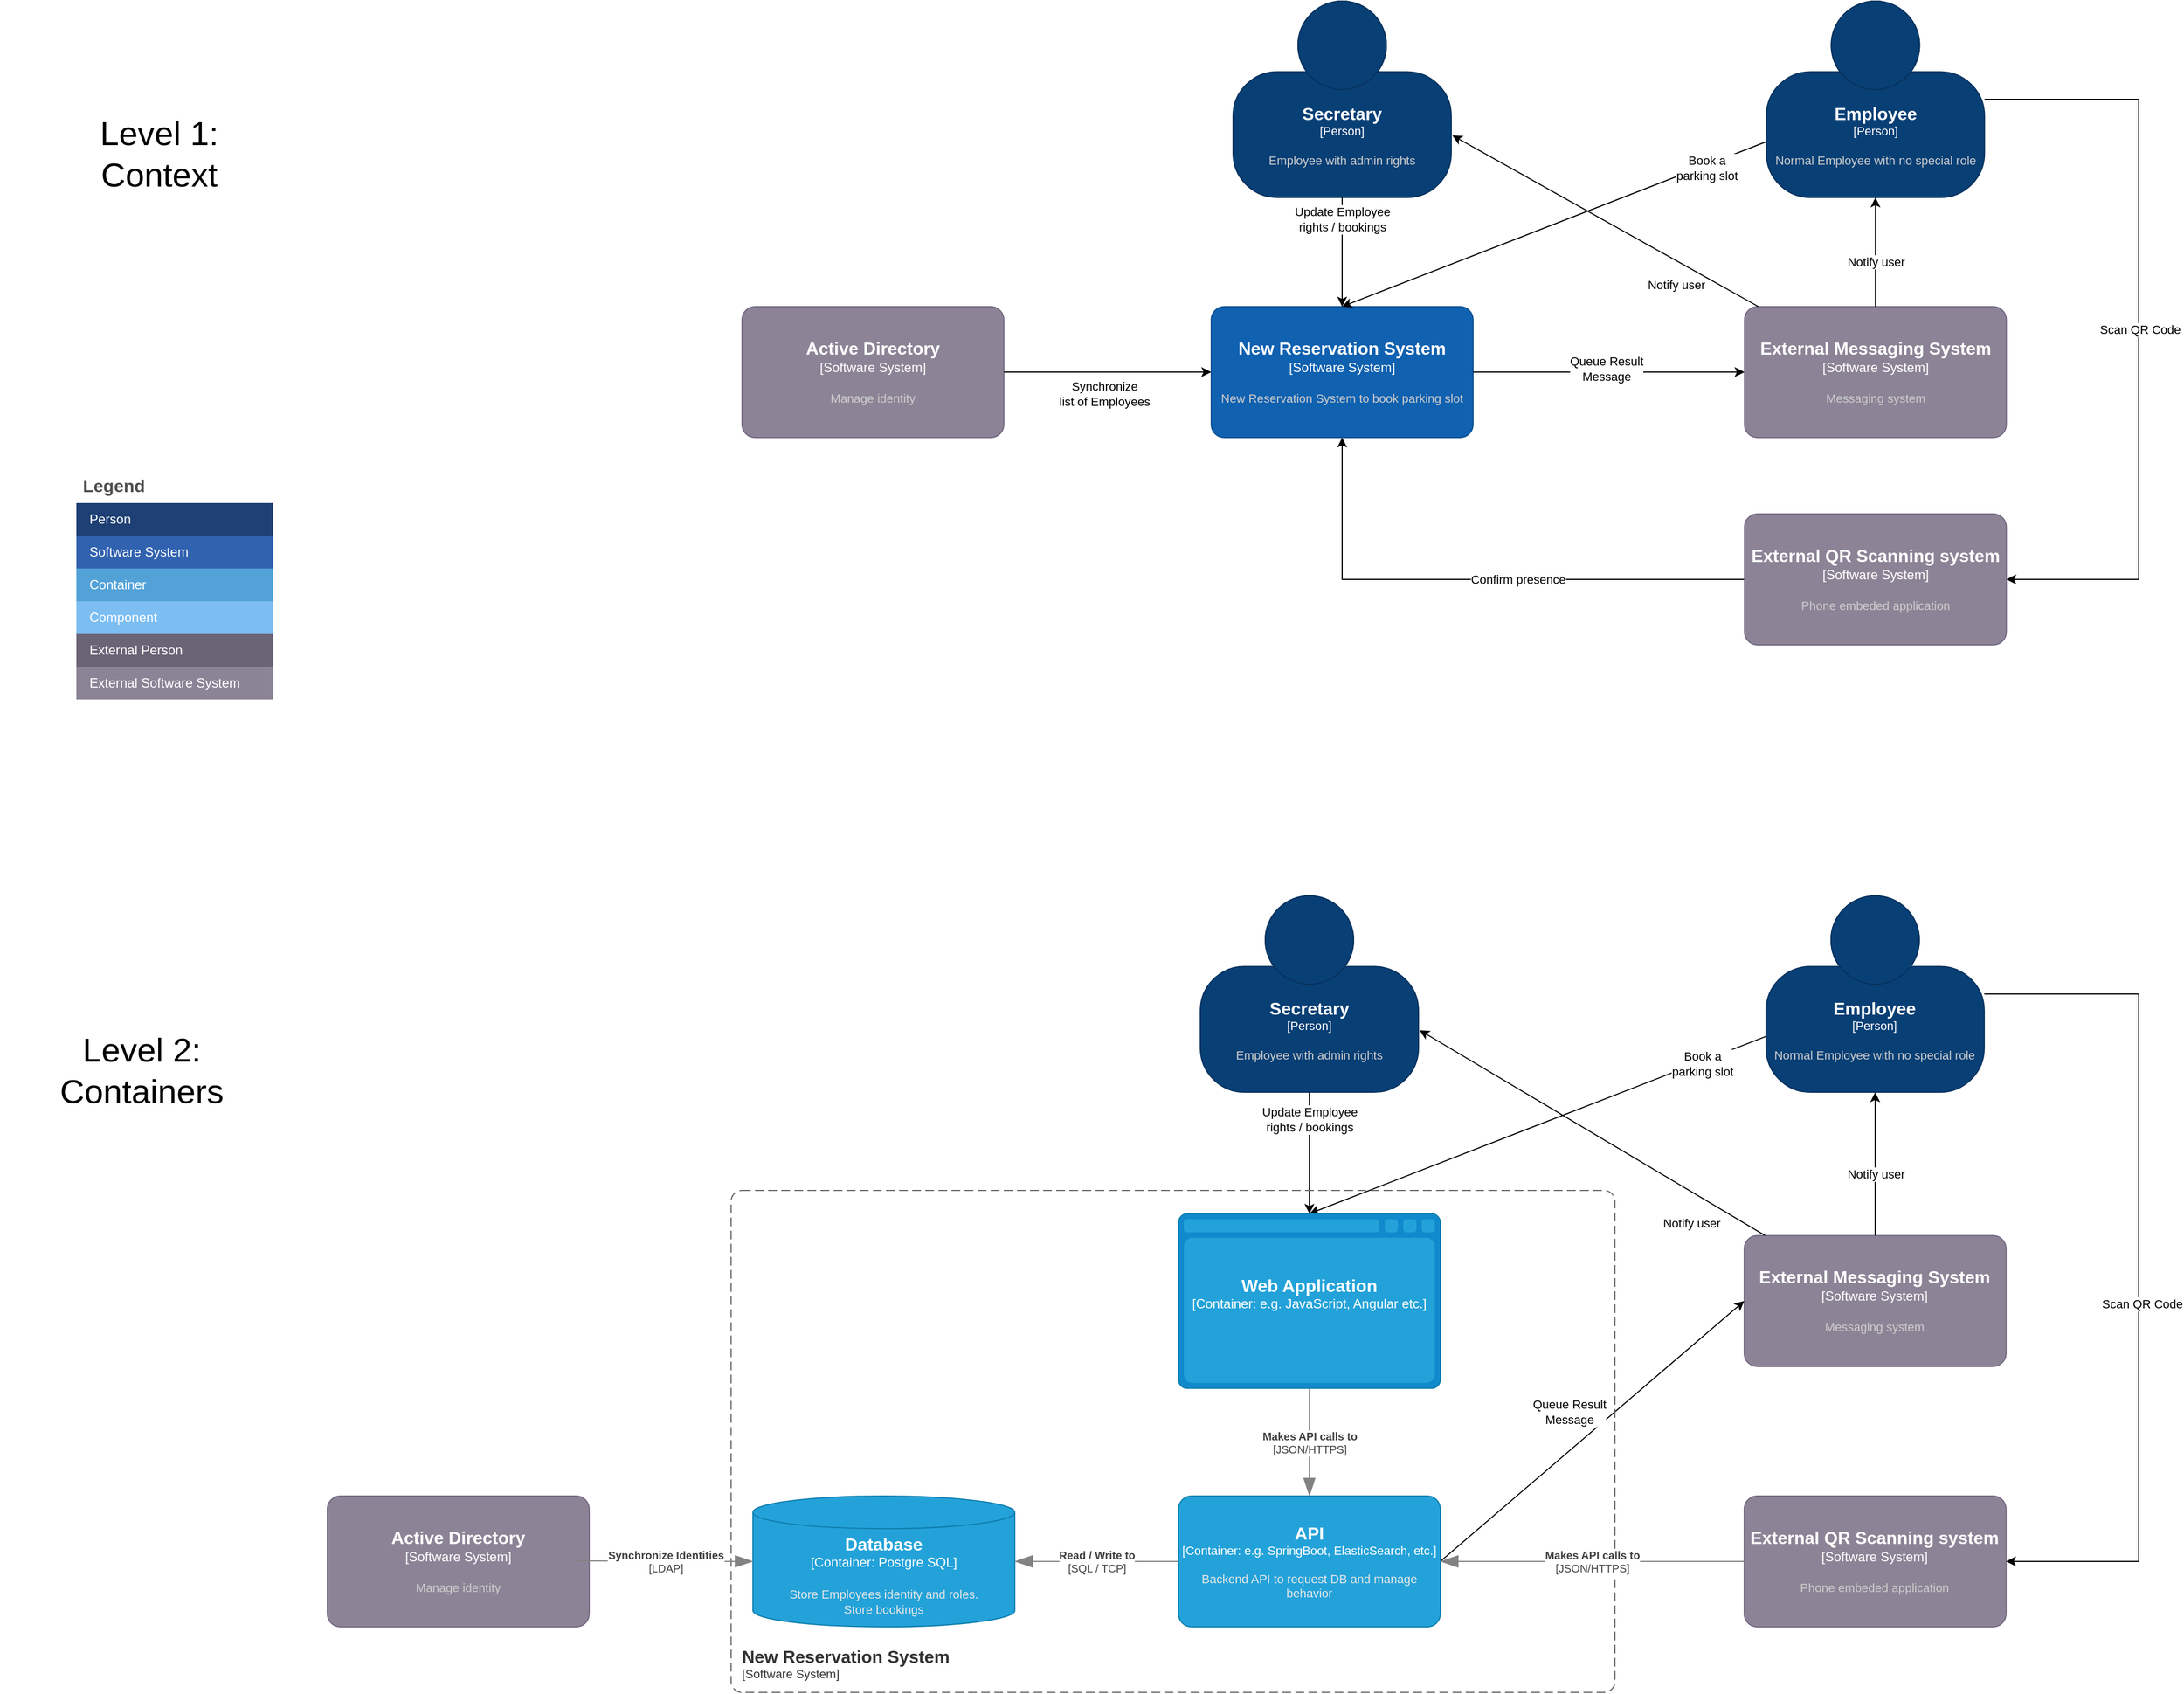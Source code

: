 <mxfile version="26.1.1">
  <diagram name="Page-1" id="KnRkc4sSl3GfU-4HJ-6k">
    <mxGraphModel dx="4780" dy="2860" grid="1" gridSize="10" guides="1" tooltips="1" connect="1" arrows="1" fold="1" page="0" pageScale="1" pageWidth="827" pageHeight="1169" math="0" shadow="0">
      <root>
        <mxCell id="0" />
        <mxCell id="1" parent="0" />
        <object placeholders="1" c4Name="Secretary" c4Type="Person" c4Description="Employee with admin rights" label="&lt;font style=&quot;font-size: 16px&quot;&gt;&lt;b&gt;%c4Name%&lt;/b&gt;&lt;/font&gt;&lt;div&gt;[%c4Type%]&lt;/div&gt;&lt;br&gt;&lt;div&gt;&lt;font style=&quot;font-size: 11px&quot;&gt;&lt;font color=&quot;#cccccc&quot;&gt;%c4Description%&lt;/font&gt;&lt;/div&gt;" id="hdHooQVBk3OHro_YKJjb-10">
          <mxCell style="html=1;fontSize=11;dashed=0;whiteSpace=wrap;fillColor=#083F75;strokeColor=#06315C;fontColor=#ffffff;shape=mxgraph.c4.person2;align=center;metaEdit=1;points=[[0.5,0,0],[1,0.5,0],[1,0.75,0],[0.75,1,0],[0.5,1,0],[0.25,1,0],[0,0.75,0],[0,0.5,0]];resizable=0;" vertex="1" parent="1">
            <mxGeometry x="1290" y="-140" width="200" height="180" as="geometry" />
          </mxCell>
        </object>
        <object placeholders="1" c4Name="New Reservation System" c4Type="Software System" c4Description="New Reservation System to book parking slot" label="&lt;font style=&quot;font-size: 16px&quot;&gt;&lt;b&gt;%c4Name%&lt;/b&gt;&lt;/font&gt;&lt;div&gt;[%c4Type%]&lt;/div&gt;&lt;br&gt;&lt;div&gt;&lt;font style=&quot;font-size: 11px&quot;&gt;&lt;font color=&quot;#cccccc&quot;&gt;%c4Description%&lt;/font&gt;&lt;/div&gt;" id="hdHooQVBk3OHro_YKJjb-11">
          <mxCell style="rounded=1;whiteSpace=wrap;html=1;labelBackgroundColor=none;fillColor=#1061B0;fontColor=#ffffff;align=center;arcSize=10;strokeColor=#0D5091;metaEdit=1;resizable=0;points=[[0.25,0,0],[0.5,0,0],[0.75,0,0],[1,0.25,0],[1,0.5,0],[1,0.75,0],[0.75,1,0],[0.5,1,0],[0.25,1,0],[0,0.75,0],[0,0.5,0],[0,0.25,0]];" vertex="1" parent="1">
            <mxGeometry x="1270" y="140" width="240" height="120" as="geometry" />
          </mxCell>
        </object>
        <object placeholders="1" c4Name="Active Directory" c4Type="Software System" c4Description="Manage identity" label="&lt;font style=&quot;font-size: 16px&quot;&gt;&lt;b&gt;%c4Name%&lt;/b&gt;&lt;/font&gt;&lt;div&gt;[%c4Type%]&lt;/div&gt;&lt;br&gt;&lt;div&gt;&lt;font style=&quot;font-size: 11px&quot;&gt;&lt;font color=&quot;#cccccc&quot;&gt;%c4Description%&lt;/font&gt;&lt;/div&gt;" id="hdHooQVBk3OHro_YKJjb-12">
          <mxCell style="rounded=1;whiteSpace=wrap;html=1;labelBackgroundColor=none;fillColor=#8C8496;fontColor=#ffffff;align=center;arcSize=10;strokeColor=#736782;metaEdit=1;resizable=0;points=[[0.25,0,0],[0.5,0,0],[0.75,0,0],[1,0.25,0],[1,0.5,0],[1,0.75,0],[0.75,1,0],[0.5,1,0],[0.25,1,0],[0,0.75,0],[0,0.5,0],[0,0.25,0]];" vertex="1" parent="1">
            <mxGeometry x="840" y="140" width="240" height="120" as="geometry" />
          </mxCell>
        </object>
        <mxCell id="hdHooQVBk3OHro_YKJjb-13" style="edgeStyle=orthogonalEdgeStyle;rounded=0;orthogonalLoop=1;jettySize=auto;html=1;entryX=0;entryY=0.5;entryDx=0;entryDy=0;entryPerimeter=0;" edge="1" parent="1" source="hdHooQVBk3OHro_YKJjb-12" target="hdHooQVBk3OHro_YKJjb-11">
          <mxGeometry relative="1" as="geometry" />
        </mxCell>
        <mxCell id="hdHooQVBk3OHro_YKJjb-20" value="Synchronize&lt;br&gt;list of Employees" style="edgeLabel;html=1;align=center;verticalAlign=middle;resizable=0;points=[];" vertex="1" connectable="0" parent="hdHooQVBk3OHro_YKJjb-13">
          <mxGeometry x="-0.033" y="-2" relative="1" as="geometry">
            <mxPoint y="18" as="offset" />
          </mxGeometry>
        </mxCell>
        <mxCell id="hdHooQVBk3OHro_YKJjb-14" style="edgeStyle=orthogonalEdgeStyle;rounded=0;orthogonalLoop=1;jettySize=auto;html=1;entryX=0.5;entryY=0;entryDx=0;entryDy=0;entryPerimeter=0;" edge="1" parent="1" source="hdHooQVBk3OHro_YKJjb-10" target="hdHooQVBk3OHro_YKJjb-11">
          <mxGeometry relative="1" as="geometry" />
        </mxCell>
        <mxCell id="hdHooQVBk3OHro_YKJjb-21" value="Update Employee &lt;br&gt;rights / bookings" style="edgeLabel;html=1;align=center;verticalAlign=middle;resizable=0;points=[];" vertex="1" connectable="0" parent="hdHooQVBk3OHro_YKJjb-14">
          <mxGeometry x="-0.08" y="-2" relative="1" as="geometry">
            <mxPoint x="2" y="-26" as="offset" />
          </mxGeometry>
        </mxCell>
        <object placeholders="1" c4Name="Employee" c4Type="Person" c4Description="Normal Employee with no special role" label="&lt;font style=&quot;font-size: 16px&quot;&gt;&lt;b&gt;%c4Name%&lt;/b&gt;&lt;/font&gt;&lt;div&gt;[%c4Type%]&lt;/div&gt;&lt;br&gt;&lt;div&gt;&lt;font style=&quot;font-size: 11px&quot;&gt;&lt;font color=&quot;#cccccc&quot;&gt;%c4Description%&lt;/font&gt;&lt;/div&gt;" id="hdHooQVBk3OHro_YKJjb-15">
          <mxCell style="html=1;fontSize=11;dashed=0;whiteSpace=wrap;fillColor=#083F75;strokeColor=#06315C;fontColor=#ffffff;shape=mxgraph.c4.person2;align=center;metaEdit=1;points=[[0.5,0,0],[1,0.5,0],[1,0.75,0],[0.75,1,0],[0.5,1,0],[0.25,1,0],[0,0.75,0],[0,0.5,0]];resizable=0;" vertex="1" parent="1">
            <mxGeometry x="1778.72" y="-140" width="200" height="180" as="geometry" />
          </mxCell>
        </object>
        <object placeholders="1" c4Name="External Messaging System" c4Type="Software System" c4Description="Messaging system" label="&lt;font style=&quot;font-size: 16px&quot;&gt;&lt;b&gt;%c4Name%&lt;/b&gt;&lt;/font&gt;&lt;div&gt;[%c4Type%]&lt;/div&gt;&lt;br&gt;&lt;div&gt;&lt;font style=&quot;font-size: 11px&quot;&gt;&lt;font color=&quot;#cccccc&quot;&gt;%c4Description%&lt;/font&gt;&lt;/div&gt;" id="hdHooQVBk3OHro_YKJjb-16">
          <mxCell style="rounded=1;whiteSpace=wrap;html=1;labelBackgroundColor=none;fillColor=#8C8496;fontColor=#ffffff;align=center;arcSize=10;strokeColor=#736782;metaEdit=1;resizable=0;points=[[0.25,0,0],[0.5,0,0],[0.75,0,0],[1,0.25,0],[1,0.5,0],[1,0.75,0],[0.75,1,0],[0.5,1,0],[0.25,1,0],[0,0.75,0],[0,0.5,0],[0,0.25,0]];" vertex="1" parent="1">
            <mxGeometry x="1758.72" y="140" width="240" height="120" as="geometry" />
          </mxCell>
        </object>
        <mxCell id="hdHooQVBk3OHro_YKJjb-17" style="edgeStyle=orthogonalEdgeStyle;rounded=0;orthogonalLoop=1;jettySize=auto;html=1;entryX=0;entryY=0.5;entryDx=0;entryDy=0;entryPerimeter=0;" edge="1" parent="1" source="hdHooQVBk3OHro_YKJjb-11" target="hdHooQVBk3OHro_YKJjb-16">
          <mxGeometry relative="1" as="geometry" />
        </mxCell>
        <mxCell id="hdHooQVBk3OHro_YKJjb-24" value="Queue Result&lt;br&gt;Message" style="edgeLabel;html=1;align=center;verticalAlign=middle;resizable=0;points=[];" vertex="1" connectable="0" parent="hdHooQVBk3OHro_YKJjb-17">
          <mxGeometry x="-0.024" y="3" relative="1" as="geometry">
            <mxPoint as="offset" />
          </mxGeometry>
        </mxCell>
        <mxCell id="hdHooQVBk3OHro_YKJjb-18" style="rounded=0;orthogonalLoop=1;jettySize=auto;html=1;entryX=1.005;entryY=0.684;entryDx=0;entryDy=0;entryPerimeter=0;" edge="1" parent="1" source="hdHooQVBk3OHro_YKJjb-16" target="hdHooQVBk3OHro_YKJjb-10">
          <mxGeometry relative="1" as="geometry" />
        </mxCell>
        <mxCell id="hdHooQVBk3OHro_YKJjb-22" value="Notify user" style="edgeLabel;html=1;align=center;verticalAlign=middle;resizable=0;points=[];" vertex="1" connectable="0" parent="hdHooQVBk3OHro_YKJjb-18">
          <mxGeometry x="-0.05" y="-1" relative="1" as="geometry">
            <mxPoint x="57" y="55" as="offset" />
          </mxGeometry>
        </mxCell>
        <mxCell id="hdHooQVBk3OHro_YKJjb-19" style="rounded=0;orthogonalLoop=1;jettySize=auto;html=1;entryX=0.5;entryY=1;entryDx=0;entryDy=0;entryPerimeter=0;" edge="1" parent="1" source="hdHooQVBk3OHro_YKJjb-16" target="hdHooQVBk3OHro_YKJjb-15">
          <mxGeometry relative="1" as="geometry" />
        </mxCell>
        <mxCell id="hdHooQVBk3OHro_YKJjb-23" value="Notify user" style="edgeLabel;html=1;align=center;verticalAlign=middle;resizable=0;points=[];" vertex="1" connectable="0" parent="hdHooQVBk3OHro_YKJjb-19">
          <mxGeometry x="-0.017" relative="1" as="geometry">
            <mxPoint y="8" as="offset" />
          </mxGeometry>
        </mxCell>
        <mxCell id="hdHooQVBk3OHro_YKJjb-25" style="rounded=0;orthogonalLoop=1;jettySize=auto;html=1;entryX=0.5;entryY=0;entryDx=0;entryDy=0;entryPerimeter=0;" edge="1" parent="1" source="hdHooQVBk3OHro_YKJjb-15" target="hdHooQVBk3OHro_YKJjb-11">
          <mxGeometry relative="1" as="geometry" />
        </mxCell>
        <mxCell id="hdHooQVBk3OHro_YKJjb-26" value="Book a &lt;br&gt;parking slot" style="edgeLabel;html=1;align=center;verticalAlign=middle;resizable=0;points=[];" vertex="1" connectable="0" parent="hdHooQVBk3OHro_YKJjb-25">
          <mxGeometry x="-0.737" y="4" relative="1" as="geometry">
            <mxPoint x="-5" as="offset" />
          </mxGeometry>
        </mxCell>
        <mxCell id="hdHooQVBk3OHro_YKJjb-27" value="&lt;font style=&quot;font-size: 31px;&quot;&gt;Level 1:&lt;br&gt;Context&lt;/font&gt;" style="text;html=1;align=center;verticalAlign=middle;whiteSpace=wrap;rounded=0;" vertex="1" parent="1">
          <mxGeometry x="175.64" y="-40" width="260" height="80" as="geometry" />
        </mxCell>
        <object placeholders="1" c4Name="Secretary" c4Type="Person" c4Description="Employee with admin rights" label="&lt;font style=&quot;font-size: 16px&quot;&gt;&lt;b&gt;%c4Name%&lt;/b&gt;&lt;/font&gt;&lt;div&gt;[%c4Type%]&lt;/div&gt;&lt;br&gt;&lt;div&gt;&lt;font style=&quot;font-size: 11px&quot;&gt;&lt;font color=&quot;#cccccc&quot;&gt;%c4Description%&lt;/font&gt;&lt;/div&gt;" id="hdHooQVBk3OHro_YKJjb-28">
          <mxCell style="html=1;fontSize=11;dashed=0;whiteSpace=wrap;fillColor=#083F75;strokeColor=#06315C;fontColor=#ffffff;shape=mxgraph.c4.person2;align=center;metaEdit=1;points=[[0.5,0,0],[1,0.5,0],[1,0.75,0],[0.75,1,0],[0.5,1,0],[0.25,1,0],[0,0.75,0],[0,0.5,0]];resizable=0;" vertex="1" parent="1">
            <mxGeometry x="1260" y="680" width="200" height="180" as="geometry" />
          </mxCell>
        </object>
        <object placeholders="1" c4Name="Active Directory" c4Type="Software System" c4Description="Manage identity" label="&lt;font style=&quot;font-size: 16px&quot;&gt;&lt;b&gt;%c4Name%&lt;/b&gt;&lt;/font&gt;&lt;div&gt;[%c4Type%]&lt;/div&gt;&lt;br&gt;&lt;div&gt;&lt;font style=&quot;font-size: 11px&quot;&gt;&lt;font color=&quot;#cccccc&quot;&gt;%c4Description%&lt;/font&gt;&lt;/div&gt;" id="hdHooQVBk3OHro_YKJjb-30">
          <mxCell style="rounded=1;whiteSpace=wrap;html=1;labelBackgroundColor=none;fillColor=#8C8496;fontColor=#ffffff;align=center;arcSize=10;strokeColor=#736782;metaEdit=1;resizable=0;points=[[0.25,0,0],[0.5,0,0],[0.75,0,0],[1,0.25,0],[1,0.5,0],[1,0.75,0],[0.75,1,0],[0.5,1,0],[0.25,1,0],[0,0.75,0],[0,0.5,0],[0,0.25,0]];" vertex="1" parent="1">
            <mxGeometry x="460" y="1230" width="240" height="120" as="geometry" />
          </mxCell>
        </object>
        <mxCell id="hdHooQVBk3OHro_YKJjb-33" style="edgeStyle=orthogonalEdgeStyle;rounded=0;orthogonalLoop=1;jettySize=auto;html=1;entryX=0.5;entryY=0;entryDx=0;entryDy=0;entryPerimeter=0;" edge="1" parent="1" source="hdHooQVBk3OHro_YKJjb-28" target="hdHooQVBk3OHro_YKJjb-51">
          <mxGeometry relative="1" as="geometry">
            <mxPoint x="1360" y="960" as="targetPoint" />
          </mxGeometry>
        </mxCell>
        <mxCell id="hdHooQVBk3OHro_YKJjb-34" value="Update Employee &lt;br&gt;rights / bookings" style="edgeLabel;html=1;align=center;verticalAlign=middle;resizable=0;points=[];" vertex="1" connectable="0" parent="hdHooQVBk3OHro_YKJjb-33">
          <mxGeometry x="-0.08" y="-2" relative="1" as="geometry">
            <mxPoint x="2" y="-26" as="offset" />
          </mxGeometry>
        </mxCell>
        <object placeholders="1" c4Name="Employee" c4Type="Person" c4Description="Normal Employee with no special role" label="&lt;font style=&quot;font-size: 16px&quot;&gt;&lt;b&gt;%c4Name%&lt;/b&gt;&lt;/font&gt;&lt;div&gt;[%c4Type%]&lt;/div&gt;&lt;br&gt;&lt;div&gt;&lt;font style=&quot;font-size: 11px&quot;&gt;&lt;font color=&quot;#cccccc&quot;&gt;%c4Description%&lt;/font&gt;&lt;/div&gt;" id="hdHooQVBk3OHro_YKJjb-35">
          <mxCell style="html=1;fontSize=11;dashed=0;whiteSpace=wrap;fillColor=#083F75;strokeColor=#06315C;fontColor=#ffffff;shape=mxgraph.c4.person2;align=center;metaEdit=1;points=[[0.5,0,0],[1,0.5,0],[1,0.75,0],[0.75,1,0],[0.5,1,0],[0.25,1,0],[0,0.75,0],[0,0.5,0]];resizable=0;" vertex="1" parent="1">
            <mxGeometry x="1778.47" y="680" width="200" height="180" as="geometry" />
          </mxCell>
        </object>
        <object placeholders="1" c4Name="External Messaging System" c4Type="Software System" c4Description="Messaging system" label="&lt;font style=&quot;font-size: 16px&quot;&gt;&lt;b&gt;%c4Name%&lt;/b&gt;&lt;/font&gt;&lt;div&gt;[%c4Type%]&lt;/div&gt;&lt;br&gt;&lt;div&gt;&lt;font style=&quot;font-size: 11px&quot;&gt;&lt;font color=&quot;#cccccc&quot;&gt;%c4Description%&lt;/font&gt;&lt;/div&gt;" id="hdHooQVBk3OHro_YKJjb-36">
          <mxCell style="rounded=1;whiteSpace=wrap;html=1;labelBackgroundColor=none;fillColor=#8C8496;fontColor=#ffffff;align=center;arcSize=10;strokeColor=#736782;metaEdit=1;resizable=0;points=[[0.25,0,0],[0.5,0,0],[0.75,0,0],[1,0.25,0],[1,0.5,0],[1,0.75,0],[0.75,1,0],[0.5,1,0],[0.25,1,0],[0,0.75,0],[0,0.5,0],[0,0.25,0]];" vertex="1" parent="1">
            <mxGeometry x="1758.47" y="991.33" width="240" height="120" as="geometry" />
          </mxCell>
        </object>
        <mxCell id="hdHooQVBk3OHro_YKJjb-37" style="rounded=0;orthogonalLoop=1;jettySize=auto;html=1;entryX=0;entryY=0.5;entryDx=0;entryDy=0;entryPerimeter=0;exitX=1;exitY=0.5;exitDx=0;exitDy=0;exitPerimeter=0;" edge="1" parent="1" source="hdHooQVBk3OHro_YKJjb-52" target="hdHooQVBk3OHro_YKJjb-36">
          <mxGeometry relative="1" as="geometry">
            <mxPoint x="1480" y="1051.33" as="sourcePoint" />
          </mxGeometry>
        </mxCell>
        <mxCell id="hdHooQVBk3OHro_YKJjb-38" value="Queue Result&lt;br&gt;Message" style="edgeLabel;html=1;align=center;verticalAlign=middle;resizable=0;points=[];" vertex="1" connectable="0" parent="hdHooQVBk3OHro_YKJjb-37">
          <mxGeometry x="-0.024" y="3" relative="1" as="geometry">
            <mxPoint x="-16" y="-18" as="offset" />
          </mxGeometry>
        </mxCell>
        <mxCell id="hdHooQVBk3OHro_YKJjb-39" style="rounded=0;orthogonalLoop=1;jettySize=auto;html=1;entryX=1.005;entryY=0.684;entryDx=0;entryDy=0;entryPerimeter=0;" edge="1" parent="1" source="hdHooQVBk3OHro_YKJjb-36" target="hdHooQVBk3OHro_YKJjb-28">
          <mxGeometry relative="1" as="geometry" />
        </mxCell>
        <mxCell id="hdHooQVBk3OHro_YKJjb-40" value="Notify user" style="edgeLabel;html=1;align=center;verticalAlign=middle;resizable=0;points=[];" vertex="1" connectable="0" parent="hdHooQVBk3OHro_YKJjb-39">
          <mxGeometry x="-0.05" y="-1" relative="1" as="geometry">
            <mxPoint x="82" y="79" as="offset" />
          </mxGeometry>
        </mxCell>
        <mxCell id="hdHooQVBk3OHro_YKJjb-41" style="edgeStyle=orthogonalEdgeStyle;rounded=0;orthogonalLoop=1;jettySize=auto;html=1;entryX=0.5;entryY=1;entryDx=0;entryDy=0;entryPerimeter=0;" edge="1" parent="1" source="hdHooQVBk3OHro_YKJjb-36" target="hdHooQVBk3OHro_YKJjb-35">
          <mxGeometry relative="1" as="geometry" />
        </mxCell>
        <mxCell id="hdHooQVBk3OHro_YKJjb-42" value="Notify user" style="edgeLabel;html=1;align=center;verticalAlign=middle;resizable=0;points=[];" vertex="1" connectable="0" parent="hdHooQVBk3OHro_YKJjb-41">
          <mxGeometry x="-0.017" relative="1" as="geometry">
            <mxPoint y="8" as="offset" />
          </mxGeometry>
        </mxCell>
        <mxCell id="hdHooQVBk3OHro_YKJjb-43" style="rounded=0;orthogonalLoop=1;jettySize=auto;html=1;entryX=0.5;entryY=0;entryDx=0;entryDy=0;entryPerimeter=0;" edge="1" parent="1" source="hdHooQVBk3OHro_YKJjb-35" target="hdHooQVBk3OHro_YKJjb-51">
          <mxGeometry relative="1" as="geometry">
            <mxPoint x="1360" y="960" as="targetPoint" />
          </mxGeometry>
        </mxCell>
        <mxCell id="hdHooQVBk3OHro_YKJjb-44" value="Book a &lt;br&gt;parking slot" style="edgeLabel;html=1;align=center;verticalAlign=middle;resizable=0;points=[];" vertex="1" connectable="0" parent="hdHooQVBk3OHro_YKJjb-43">
          <mxGeometry x="-0.737" y="4" relative="1" as="geometry">
            <mxPoint x="-5" as="offset" />
          </mxGeometry>
        </mxCell>
        <mxCell id="hdHooQVBk3OHro_YKJjb-45" value="&lt;font style=&quot;font-size: 31px;&quot;&gt;Level 2:&lt;br&gt;Containers&lt;/font&gt;" style="text;html=1;align=center;verticalAlign=middle;whiteSpace=wrap;rounded=0;" vertex="1" parent="1">
          <mxGeometry x="160" y="800" width="260" height="80" as="geometry" />
        </mxCell>
        <object placeholders="1" c4Name="New Reservation  System" c4Type="SystemScopeBoundary" c4Application="Software System" label="&lt;font style=&quot;font-size: 16px&quot;&gt;&lt;b&gt;&lt;div style=&quot;text-align: left&quot;&gt;%c4Name%&lt;/div&gt;&lt;/b&gt;&lt;/font&gt;&lt;div style=&quot;text-align: left&quot;&gt;[%c4Application%]&lt;/div&gt;" id="hdHooQVBk3OHro_YKJjb-46">
          <mxCell style="rounded=1;fontSize=11;whiteSpace=wrap;html=1;dashed=1;arcSize=20;fillColor=none;strokeColor=#666666;fontColor=#333333;labelBackgroundColor=none;align=left;verticalAlign=bottom;labelBorderColor=none;spacingTop=0;spacing=10;dashPattern=8 4;metaEdit=1;rotatable=0;perimeter=rectanglePerimeter;noLabel=0;labelPadding=0;allowArrows=0;connectable=0;expand=0;recursiveResize=0;editable=1;pointerEvents=0;absoluteArcSize=1;points=[[0.25,0,0],[0.5,0,0],[0.75,0,0],[1,0.25,0],[1,0.5,0],[1,0.75,0],[0.75,1,0],[0.5,1,0],[0.25,1,0],[0,0.75,0],[0,0.5,0],[0,0.25,0]];" vertex="1" parent="1">
            <mxGeometry x="830" y="950" width="810" height="460" as="geometry" />
          </mxCell>
        </object>
        <object placeholders="1" c4Name="Database" c4Type="Container" c4Technology="Postgre SQL" c4Description="Store Employees identity and roles.&#xa;Store bookings" label="&lt;font style=&quot;font-size: 16px&quot;&gt;&lt;b&gt;%c4Name%&lt;/b&gt;&lt;/font&gt;&lt;div&gt;[%c4Type%:&amp;nbsp;%c4Technology%]&lt;/div&gt;&lt;br&gt;&lt;div&gt;&lt;font style=&quot;font-size: 11px&quot;&gt;&lt;font color=&quot;#E6E6E6&quot;&gt;%c4Description%&lt;/font&gt;&lt;/div&gt;" id="hdHooQVBk3OHro_YKJjb-47">
          <mxCell style="shape=cylinder3;size=15;whiteSpace=wrap;html=1;boundedLbl=1;rounded=0;labelBackgroundColor=none;fillColor=#23A2D9;fontSize=12;fontColor=#ffffff;align=center;strokeColor=#0E7DAD;metaEdit=1;points=[[0.5,0,0],[1,0.25,0],[1,0.5,0],[1,0.75,0],[0.5,1,0],[0,0.75,0],[0,0.5,0],[0,0.25,0]];resizable=0;" vertex="1" parent="1">
            <mxGeometry x="850" y="1230" width="240" height="120" as="geometry" />
          </mxCell>
        </object>
        <object placeholders="1" c4Name="Web Application" c4Type="Container" c4Technology="e.g. JavaScript, Angular etc." c4Description="" label="&lt;font style=&quot;font-size: 16px&quot;&gt;&lt;b&gt;%c4Name%&lt;/b&gt;&lt;/font&gt;&lt;div&gt;[%c4Type%:&amp;nbsp;%c4Technology%]&lt;/div&gt;&lt;br&gt;&lt;div&gt;&lt;font style=&quot;font-size: 11px&quot;&gt;&lt;font color=&quot;#E6E6E6&quot;&gt;%c4Description%&lt;/font&gt;&lt;/div&gt;" id="hdHooQVBk3OHro_YKJjb-51">
          <mxCell style="shape=mxgraph.c4.webBrowserContainer2;whiteSpace=wrap;html=1;boundedLbl=1;rounded=0;labelBackgroundColor=none;strokeColor=#118ACD;fillColor=#23A2D9;strokeColor=#118ACD;strokeColor2=#0E7DAD;fontSize=12;fontColor=#ffffff;align=center;metaEdit=1;points=[[0.5,0,0],[1,0.25,0],[1,0.5,0],[1,0.75,0],[0.5,1,0],[0,0.75,0],[0,0.5,0],[0,0.25,0]];resizable=0;" vertex="1" parent="1">
            <mxGeometry x="1240" y="971.33" width="240" height="160" as="geometry" />
          </mxCell>
        </object>
        <object placeholders="1" c4Name="API" c4Type="Container" c4Technology="e.g. SpringBoot, ElasticSearch, etc." c4Description="Backend API to request DB and manage behavior" label="&lt;font style=&quot;font-size: 16px&quot;&gt;&lt;b&gt;%c4Name%&lt;/b&gt;&lt;/font&gt;&lt;div&gt;[%c4Type%: %c4Technology%]&lt;/div&gt;&lt;br&gt;&lt;div&gt;&lt;font style=&quot;font-size: 11px&quot;&gt;&lt;font color=&quot;#E6E6E6&quot;&gt;%c4Description%&lt;/font&gt;&lt;/div&gt;" id="hdHooQVBk3OHro_YKJjb-52">
          <mxCell style="rounded=1;whiteSpace=wrap;html=1;fontSize=11;labelBackgroundColor=none;fillColor=#23A2D9;fontColor=#ffffff;align=center;arcSize=10;strokeColor=#0E7DAD;metaEdit=1;resizable=0;points=[[0.25,0,0],[0.5,0,0],[0.75,0,0],[1,0.25,0],[1,0.5,0],[1,0.75,0],[0.75,1,0],[0.5,1,0],[0.25,1,0],[0,0.75,0],[0,0.5,0],[0,0.25,0]];" vertex="1" parent="1">
            <mxGeometry x="1240" y="1230" width="240" height="120" as="geometry" />
          </mxCell>
        </object>
        <mxCell id="hdHooQVBk3OHro_YKJjb-58" style="edgeStyle=orthogonalEdgeStyle;rounded=0;orthogonalLoop=1;jettySize=auto;html=1;" edge="1" parent="1" source="hdHooQVBk3OHro_YKJjb-56" target="hdHooQVBk3OHro_YKJjb-11">
          <mxGeometry relative="1" as="geometry" />
        </mxCell>
        <mxCell id="hdHooQVBk3OHro_YKJjb-60" value="Confirm presence" style="edgeLabel;html=1;align=center;verticalAlign=middle;resizable=0;points=[];" vertex="1" connectable="0" parent="hdHooQVBk3OHro_YKJjb-58">
          <mxGeometry x="-0.168" relative="1" as="geometry">
            <mxPoint as="offset" />
          </mxGeometry>
        </mxCell>
        <object placeholders="1" c4Name="External QR Scanning system" c4Type="Software System" c4Description="Phone embeded application" label="&lt;font style=&quot;font-size: 16px&quot;&gt;&lt;b&gt;%c4Name%&lt;/b&gt;&lt;/font&gt;&lt;div&gt;[%c4Type%]&lt;/div&gt;&lt;br&gt;&lt;div&gt;&lt;font style=&quot;font-size: 11px&quot;&gt;&lt;font color=&quot;#cccccc&quot;&gt;%c4Description%&lt;/font&gt;&lt;/div&gt;" id="hdHooQVBk3OHro_YKJjb-56">
          <mxCell style="rounded=1;whiteSpace=wrap;html=1;labelBackgroundColor=none;fillColor=#8C8496;fontColor=#ffffff;align=center;arcSize=10;strokeColor=#736782;metaEdit=1;resizable=0;points=[[0.25,0,0],[0.5,0,0],[0.75,0,0],[1,0.25,0],[1,0.5,0],[1,0.75,0],[0.75,1,0],[0.5,1,0],[0.25,1,0],[0,0.75,0],[0,0.5,0],[0,0.25,0]];" vertex="1" parent="1">
            <mxGeometry x="1758.72" y="330" width="240" height="120" as="geometry" />
          </mxCell>
        </object>
        <mxCell id="hdHooQVBk3OHro_YKJjb-57" style="edgeStyle=orthogonalEdgeStyle;rounded=0;orthogonalLoop=1;jettySize=auto;html=1;entryX=1;entryY=0.5;entryDx=0;entryDy=0;entryPerimeter=0;" edge="1" parent="1" source="hdHooQVBk3OHro_YKJjb-15" target="hdHooQVBk3OHro_YKJjb-56">
          <mxGeometry relative="1" as="geometry">
            <Array as="points">
              <mxPoint x="2120" y="-50" />
              <mxPoint x="2120" y="390" />
            </Array>
          </mxGeometry>
        </mxCell>
        <mxCell id="hdHooQVBk3OHro_YKJjb-59" value="Scan QR Code" style="edgeLabel;html=1;align=center;verticalAlign=middle;resizable=0;points=[];" vertex="1" connectable="0" parent="hdHooQVBk3OHro_YKJjb-57">
          <mxGeometry x="0.003" y="1" relative="1" as="geometry">
            <mxPoint as="offset" />
          </mxGeometry>
        </mxCell>
        <object placeholders="1" c4Name="External QR Scanning system" c4Type="Software System" c4Description="Phone embeded application" label="&lt;font style=&quot;font-size: 16px&quot;&gt;&lt;b&gt;%c4Name%&lt;/b&gt;&lt;/font&gt;&lt;div&gt;[%c4Type%]&lt;/div&gt;&lt;br&gt;&lt;div&gt;&lt;font style=&quot;font-size: 11px&quot;&gt;&lt;font color=&quot;#cccccc&quot;&gt;%c4Description%&lt;/font&gt;&lt;/div&gt;" id="hdHooQVBk3OHro_YKJjb-61">
          <mxCell style="rounded=1;whiteSpace=wrap;html=1;labelBackgroundColor=none;fillColor=#8C8496;fontColor=#ffffff;align=center;arcSize=10;strokeColor=#736782;metaEdit=1;resizable=0;points=[[0.25,0,0],[0.5,0,0],[0.75,0,0],[1,0.25,0],[1,0.5,0],[1,0.75,0],[0.75,1,0],[0.5,1,0],[0.25,1,0],[0,0.75,0],[0,0.5,0],[0,0.25,0]];" vertex="1" parent="1">
            <mxGeometry x="1758.47" y="1230" width="240" height="120" as="geometry" />
          </mxCell>
        </object>
        <mxCell id="hdHooQVBk3OHro_YKJjb-62" style="edgeStyle=orthogonalEdgeStyle;rounded=0;orthogonalLoop=1;jettySize=auto;html=1;entryX=1;entryY=0.5;entryDx=0;entryDy=0;entryPerimeter=0;" edge="1" parent="1" source="hdHooQVBk3OHro_YKJjb-35" target="hdHooQVBk3OHro_YKJjb-61">
          <mxGeometry relative="1" as="geometry">
            <Array as="points">
              <mxPoint x="2120" y="770" />
              <mxPoint x="2120" y="1290" />
            </Array>
          </mxGeometry>
        </mxCell>
        <mxCell id="hdHooQVBk3OHro_YKJjb-64" value="Scan QR Code" style="edgeLabel;html=1;align=center;verticalAlign=middle;resizable=0;points=[];" vertex="1" connectable="0" parent="hdHooQVBk3OHro_YKJjb-62">
          <mxGeometry x="0.085" y="3" relative="1" as="geometry">
            <mxPoint as="offset" />
          </mxGeometry>
        </mxCell>
        <object placeholders="1" c4Type="Relationship" c4Technology="LDAP" c4Description="Synchronize Identities" label="&lt;div style=&quot;text-align: left&quot;&gt;&lt;div style=&quot;text-align: center&quot;&gt;&lt;b&gt;%c4Description%&lt;/b&gt;&lt;/div&gt;&lt;div style=&quot;text-align: center&quot;&gt;[%c4Technology%]&lt;/div&gt;&lt;/div&gt;" id="hdHooQVBk3OHro_YKJjb-65">
          <mxCell style="endArrow=blockThin;html=1;fontSize=10;fontColor=#404040;strokeWidth=1;endFill=1;strokeColor=#828282;elbow=vertical;metaEdit=1;endSize=14;startSize=14;jumpStyle=arc;jumpSize=16;rounded=0;edgeStyle=orthogonalEdgeStyle;entryX=0;entryY=0.5;entryDx=0;entryDy=0;entryPerimeter=0;" edge="1" parent="1" target="hdHooQVBk3OHro_YKJjb-47">
            <mxGeometry width="240" relative="1" as="geometry">
              <mxPoint x="690" y="1289.47" as="sourcePoint" />
              <mxPoint x="930" y="1289.47" as="targetPoint" />
            </mxGeometry>
          </mxCell>
        </object>
        <object placeholders="1" c4Type="Relationship" c4Technology="SQL / TCP" c4Description="Read / Write to" label="&lt;div style=&quot;text-align: left&quot;&gt;&lt;div style=&quot;text-align: center&quot;&gt;&lt;b&gt;%c4Description%&lt;/b&gt;&lt;/div&gt;&lt;div style=&quot;text-align: center&quot;&gt;[%c4Technology%]&lt;/div&gt;&lt;/div&gt;" id="hdHooQVBk3OHro_YKJjb-66">
          <mxCell style="endArrow=blockThin;html=1;fontSize=10;fontColor=#404040;strokeWidth=1;endFill=1;strokeColor=#828282;elbow=vertical;metaEdit=1;endSize=14;startSize=14;jumpStyle=arc;jumpSize=16;rounded=0;edgeStyle=orthogonalEdgeStyle;entryX=1;entryY=0.5;entryDx=0;entryDy=0;entryPerimeter=0;exitX=0;exitY=0.5;exitDx=0;exitDy=0;exitPerimeter=0;" edge="1" parent="1" source="hdHooQVBk3OHro_YKJjb-52" target="hdHooQVBk3OHro_YKJjb-47">
            <mxGeometry width="240" relative="1" as="geometry">
              <mxPoint x="1370" y="1110" as="sourcePoint" />
              <mxPoint x="1610" y="1110" as="targetPoint" />
            </mxGeometry>
          </mxCell>
        </object>
        <object placeholders="1" c4Type="Relationship" c4Technology="JSON/HTTPS" c4Description="Makes API calls to" label="&lt;div style=&quot;text-align: left&quot;&gt;&lt;div style=&quot;text-align: center&quot;&gt;&lt;b&gt;%c4Description%&lt;/b&gt;&lt;/div&gt;&lt;div style=&quot;text-align: center&quot;&gt;[%c4Technology%]&lt;/div&gt;&lt;/div&gt;" id="hdHooQVBk3OHro_YKJjb-67">
          <mxCell style="endArrow=blockThin;html=1;fontSize=10;fontColor=#404040;strokeWidth=1;endFill=1;strokeColor=#828282;elbow=vertical;metaEdit=1;endSize=14;startSize=14;jumpStyle=arc;jumpSize=16;rounded=0;edgeStyle=orthogonalEdgeStyle;entryX=0.5;entryY=0;entryDx=0;entryDy=0;entryPerimeter=0;exitX=0.5;exitY=1;exitDx=0;exitDy=0;exitPerimeter=0;" edge="1" parent="1" source="hdHooQVBk3OHro_YKJjb-51" target="hdHooQVBk3OHro_YKJjb-52">
            <mxGeometry width="240" relative="1" as="geometry">
              <mxPoint x="1390" y="1080" as="sourcePoint" />
              <mxPoint x="1630" y="1080" as="targetPoint" />
            </mxGeometry>
          </mxCell>
        </object>
        <object placeholders="1" c4Type="Relationship" c4Technology="JSON/HTTPS" c4Description="Makes API calls to" label="&lt;div style=&quot;text-align: left&quot;&gt;&lt;div style=&quot;text-align: center&quot;&gt;&lt;b&gt;%c4Description%&lt;/b&gt;&lt;/div&gt;&lt;div style=&quot;text-align: center&quot;&gt;[%c4Technology%]&lt;/div&gt;&lt;/div&gt;" id="hdHooQVBk3OHro_YKJjb-68">
          <mxCell style="endArrow=blockThin;html=1;fontSize=10;fontColor=#404040;strokeWidth=1;endFill=1;strokeColor=#828282;elbow=vertical;metaEdit=1;endSize=14;startSize=14;jumpStyle=arc;jumpSize=16;rounded=0;edgeStyle=orthogonalEdgeStyle;entryX=1;entryY=0.5;entryDx=0;entryDy=0;entryPerimeter=0;exitX=0;exitY=0.5;exitDx=0;exitDy=0;exitPerimeter=0;" edge="1" parent="1" source="hdHooQVBk3OHro_YKJjb-61" target="hdHooQVBk3OHro_YKJjb-52">
            <mxGeometry width="240" relative="1" as="geometry">
              <mxPoint x="1370" y="1141" as="sourcePoint" />
              <mxPoint x="1370" y="1240" as="targetPoint" />
            </mxGeometry>
          </mxCell>
        </object>
        <mxCell id="hdHooQVBk3OHro_YKJjb-69" value="Legend" style="shape=table;startSize=30;container=1;collapsible=0;childLayout=tableLayout;fontSize=16;align=left;verticalAlign=top;fillColor=none;strokeColor=none;fontColor=#4D4D4D;fontStyle=1;spacingLeft=6;spacing=0;resizable=0;" vertex="1" parent="1">
          <mxGeometry x="230" y="290" width="180" height="210" as="geometry" />
        </mxCell>
        <mxCell id="hdHooQVBk3OHro_YKJjb-70" value="" style="shape=tableRow;horizontal=0;startSize=0;swimlaneHead=0;swimlaneBody=0;strokeColor=inherit;top=0;left=0;bottom=0;right=0;collapsible=0;dropTarget=0;fillColor=none;points=[[0,0.5],[1,0.5]];portConstraint=eastwest;fontSize=12;" vertex="1" parent="hdHooQVBk3OHro_YKJjb-69">
          <mxGeometry y="30" width="180" height="30" as="geometry" />
        </mxCell>
        <mxCell id="hdHooQVBk3OHro_YKJjb-71" value="Person" style="shape=partialRectangle;html=1;whiteSpace=wrap;connectable=0;strokeColor=inherit;overflow=hidden;fillColor=#1E4074;top=0;left=0;bottom=0;right=0;pointerEvents=1;fontSize=12;align=left;fontColor=#FFFFFF;gradientColor=none;spacingLeft=10;spacingRight=4;" vertex="1" parent="hdHooQVBk3OHro_YKJjb-70">
          <mxGeometry width="180" height="30" as="geometry">
            <mxRectangle width="180" height="30" as="alternateBounds" />
          </mxGeometry>
        </mxCell>
        <mxCell id="hdHooQVBk3OHro_YKJjb-72" value="" style="shape=tableRow;horizontal=0;startSize=0;swimlaneHead=0;swimlaneBody=0;strokeColor=inherit;top=0;left=0;bottom=0;right=0;collapsible=0;dropTarget=0;fillColor=none;points=[[0,0.5],[1,0.5]];portConstraint=eastwest;fontSize=12;" vertex="1" parent="hdHooQVBk3OHro_YKJjb-69">
          <mxGeometry y="60" width="180" height="30" as="geometry" />
        </mxCell>
        <mxCell id="hdHooQVBk3OHro_YKJjb-73" value="Software System" style="shape=partialRectangle;html=1;whiteSpace=wrap;connectable=0;strokeColor=inherit;overflow=hidden;fillColor=#3162AF;top=0;left=0;bottom=0;right=0;pointerEvents=1;fontSize=12;align=left;fontColor=#FFFFFF;gradientColor=none;spacingLeft=10;spacingRight=4;" vertex="1" parent="hdHooQVBk3OHro_YKJjb-72">
          <mxGeometry width="180" height="30" as="geometry">
            <mxRectangle width="180" height="30" as="alternateBounds" />
          </mxGeometry>
        </mxCell>
        <mxCell id="hdHooQVBk3OHro_YKJjb-74" value="" style="shape=tableRow;horizontal=0;startSize=0;swimlaneHead=0;swimlaneBody=0;strokeColor=inherit;top=0;left=0;bottom=0;right=0;collapsible=0;dropTarget=0;fillColor=none;points=[[0,0.5],[1,0.5]];portConstraint=eastwest;fontSize=12;" vertex="1" parent="hdHooQVBk3OHro_YKJjb-69">
          <mxGeometry y="90" width="180" height="30" as="geometry" />
        </mxCell>
        <mxCell id="hdHooQVBk3OHro_YKJjb-75" value="Container" style="shape=partialRectangle;html=1;whiteSpace=wrap;connectable=0;strokeColor=inherit;overflow=hidden;fillColor=#52a2d8;top=0;left=0;bottom=0;right=0;pointerEvents=1;fontSize=12;align=left;fontColor=#FFFFFF;gradientColor=none;spacingLeft=10;spacingRight=4;" vertex="1" parent="hdHooQVBk3OHro_YKJjb-74">
          <mxGeometry width="180" height="30" as="geometry">
            <mxRectangle width="180" height="30" as="alternateBounds" />
          </mxGeometry>
        </mxCell>
        <mxCell id="hdHooQVBk3OHro_YKJjb-76" value="" style="shape=tableRow;horizontal=0;startSize=0;swimlaneHead=0;swimlaneBody=0;strokeColor=inherit;top=0;left=0;bottom=0;right=0;collapsible=0;dropTarget=0;fillColor=none;points=[[0,0.5],[1,0.5]];portConstraint=eastwest;fontSize=12;" vertex="1" parent="hdHooQVBk3OHro_YKJjb-69">
          <mxGeometry y="120" width="180" height="30" as="geometry" />
        </mxCell>
        <mxCell id="hdHooQVBk3OHro_YKJjb-77" value="Component" style="shape=partialRectangle;html=1;whiteSpace=wrap;connectable=0;strokeColor=inherit;overflow=hidden;fillColor=#7dbef2;top=0;left=0;bottom=0;right=0;pointerEvents=1;fontSize=12;align=left;fontColor=#FFFFFF;gradientColor=none;spacingLeft=10;spacingRight=4;" vertex="1" parent="hdHooQVBk3OHro_YKJjb-76">
          <mxGeometry width="180" height="30" as="geometry">
            <mxRectangle width="180" height="30" as="alternateBounds" />
          </mxGeometry>
        </mxCell>
        <mxCell id="hdHooQVBk3OHro_YKJjb-78" value="" style="shape=tableRow;horizontal=0;startSize=0;swimlaneHead=0;swimlaneBody=0;strokeColor=inherit;top=0;left=0;bottom=0;right=0;collapsible=0;dropTarget=0;fillColor=none;points=[[0,0.5],[1,0.5]];portConstraint=eastwest;fontSize=12;" vertex="1" parent="hdHooQVBk3OHro_YKJjb-69">
          <mxGeometry y="150" width="180" height="30" as="geometry" />
        </mxCell>
        <mxCell id="hdHooQVBk3OHro_YKJjb-79" value="External Person" style="shape=partialRectangle;html=1;whiteSpace=wrap;connectable=0;strokeColor=inherit;overflow=hidden;fillColor=#6b6477;top=0;left=0;bottom=0;right=0;pointerEvents=1;fontSize=12;align=left;fontColor=#FFFFFF;gradientColor=none;spacingLeft=10;spacingRight=4;" vertex="1" parent="hdHooQVBk3OHro_YKJjb-78">
          <mxGeometry width="180" height="30" as="geometry">
            <mxRectangle width="180" height="30" as="alternateBounds" />
          </mxGeometry>
        </mxCell>
        <mxCell id="hdHooQVBk3OHro_YKJjb-80" value="" style="shape=tableRow;horizontal=0;startSize=0;swimlaneHead=0;swimlaneBody=0;strokeColor=inherit;top=0;left=0;bottom=0;right=0;collapsible=0;dropTarget=0;fillColor=none;points=[[0,0.5],[1,0.5]];portConstraint=eastwest;fontSize=12;" vertex="1" parent="hdHooQVBk3OHro_YKJjb-69">
          <mxGeometry y="180" width="180" height="30" as="geometry" />
        </mxCell>
        <mxCell id="hdHooQVBk3OHro_YKJjb-81" value="External Software System" style="shape=partialRectangle;html=1;whiteSpace=wrap;connectable=0;strokeColor=inherit;overflow=hidden;fillColor=#8b8496;top=0;left=0;bottom=0;right=0;pointerEvents=1;fontSize=12;align=left;fontColor=#FFFFFF;gradientColor=none;spacingLeft=10;spacingRight=4;" vertex="1" parent="hdHooQVBk3OHro_YKJjb-80">
          <mxGeometry width="180" height="30" as="geometry">
            <mxRectangle width="180" height="30" as="alternateBounds" />
          </mxGeometry>
        </mxCell>
      </root>
    </mxGraphModel>
  </diagram>
</mxfile>

